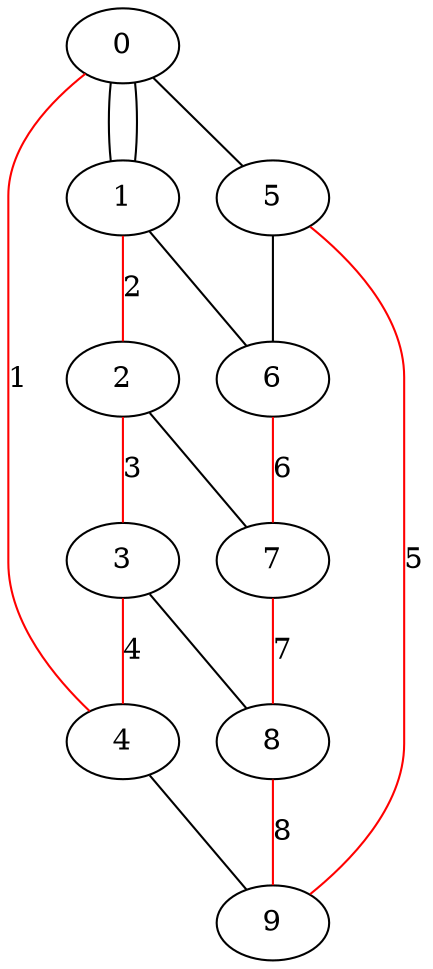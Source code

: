 graph {
	graph [bb="0,0,160.51,224.42"];
	node [label="\N"];
	0	[height=0.5,
		pos="27,155",
		width=0.75];
	1	[height=0.5,
		pos="39.131,206.42",
		width=0.75];
	0 -- 1	[key=0,
		forest=False,
		order=-1,
		pos="24.721,173.01 25.504,178.4 26.845,184.29 28.492,189.6"];
	0 -- 1	[key=1,
		pos="37.63,171.78 39.286,177.12 40.634,183.04 41.418,188.46"];
	4	[height=0.5,
		pos="27,69.42",
		width=0.75];
	0 -- 4	[key=0,
		color=red,
		forest=True,
		label=1,
		lp="22,119.69",
		order=1,
		pos="27,136.85 27,122.32 27,102.06 27,87.542"];
	5	[height=0.5,
		pos="133.51,155",
		width=0.75];
	0 -- 5	[key=0,
		forest=False,
		order=-1,
		pos="54.152,155 70.176,155 90.389,155 106.4,155"];
	2	[height=0.5,
		pos="36.671,112.21",
		width=0.75];
	1 -- 2	[key=0,
		color=red,
		forest=True,
		label=2,
		lp="32.9,166.78",
		order=2,
		pos="38.657,188.25 38.221,171.57 37.579,146.98 37.144,130.32"];
	6	[height=0.5,
		pos="121.37,206.42",
		width=0.75];
	1 -- 6	[key=0,
		forest=False,
		order=-1,
		pos="66.517,206.42 75.395,206.42 85.239,206.42 94.108,206.42"];
	3	[height=0.5,
		pos="39.131,18",
		width=0.75];
	2 -- 3	[key=0,
		color=red,
		forest=True,
		label=3,
		lp="32.902,57.576",
		order=3,
		pos="37.145,94.043 37.581,77.361 38.223,52.773 38.658,36.108"];
	7	[height=0.5,
		pos="123.83,112.21",
		width=0.75];
	2 -- 7	[key=0,
		forest=False,
		order=-1,
		pos="63.772,112.21 74.267,112.21 86.257,112.21 96.75,112.21"];
	3 -- 4	[key=0,
		color=red,
		forest=True,
		label=4,
		lp="28.075,36.172",
		order=4,
		pos="34.888,35.984 33.713,40.966 32.437,46.374 31.261,51.359"];
	8	[height=0.5,
		pos="121.37,18",
		width=0.75];
	3 -- 8	[key=0,
		forest=False,
		order=-1,
		pos="66.517,18 75.395,18 85.239,18 94.108,18"];
	9	[height=0.5,
		pos="133.51,69.42",
		width=0.75];
	4 -- 9	[key=0,
		forest=False,
		order=-1,
		pos="54.152,69.42 70.176,69.42 90.389,69.42 106.4,69.42"];
	5 -- 6	[key=0,
		forest=False,
		order=-1,
		pos="129.26,172.98 128.09,177.96 126.81,183.37 125.64,188.35"];
	5 -- 9	[key=0,
		color=red,
		forest=True,
		label=5,
		lp="128.51,119.69",
		order=5,
		pos="133.51,136.85 133.51,122.32 133.51,102.06 133.51,87.542"];
	6 -- 7	[key=0,
		color=red,
		forest=True,
		label=6,
		lp="117.61,166.78",
		order=6,
		pos="121.85,188.25 122.28,171.57 122.93,146.98 123.36,130.32"];
	7 -- 8	[key=0,
		color=red,
		forest=True,
		label=7,
		lp="117.6,57.576",
		order=7,
		pos="123.36,94.043 122.92,77.361 122.28,52.773 121.85,36.108"];
	8 -- 9	[key=0,
		color=red,
		forest=True,
		label=8,
		lp="132.43,51.172",
		order=8,
		pos="125.62,35.984 126.79,40.966 128.07,46.374 129.25,51.359"];
}
